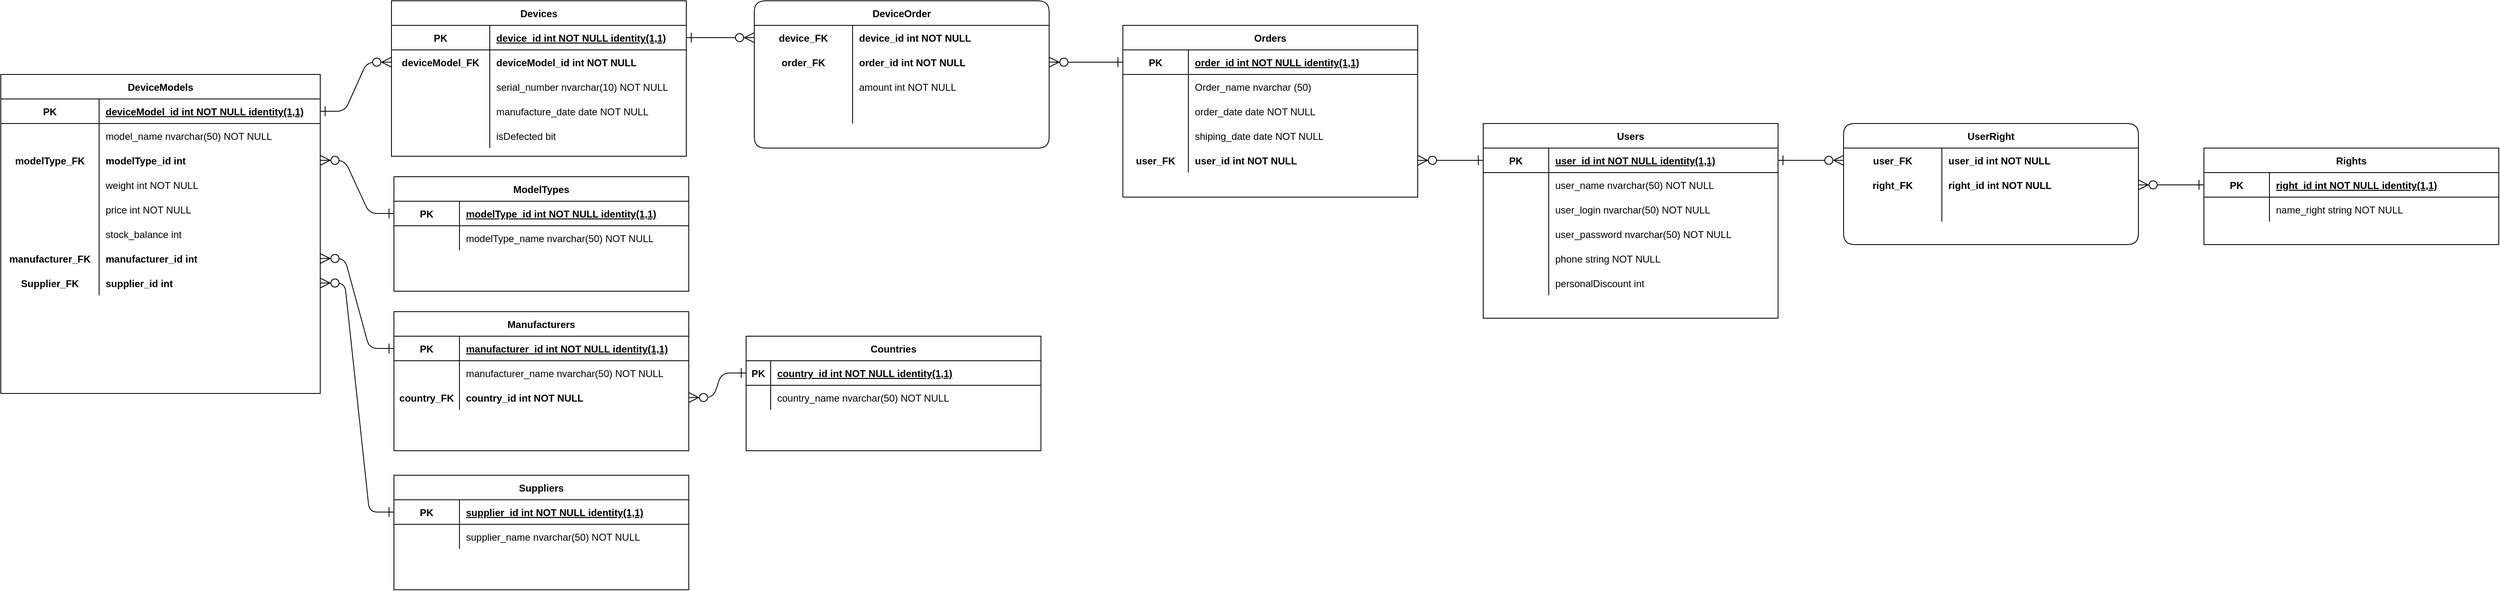 <mxfile version="20.8.16" type="device"><diagram id="R2lEEEUBdFMjLlhIrx00" name="Page-1"><mxGraphModel dx="2591" dy="967" grid="1" gridSize="10" guides="1" tooltips="1" connect="1" arrows="1" fold="1" page="1" pageScale="1" pageWidth="827" pageHeight="1169" math="0" shadow="0" extFonts="Permanent Marker^https://fonts.googleapis.com/css?family=Permanent+Marker"><root><mxCell id="0"/><mxCell id="1" parent="0"/><mxCell id="C-vyLk0tnHw3VtMMgP7b-2" value="Orders" style="shape=table;startSize=30;container=1;collapsible=1;childLayout=tableLayout;fixedRows=1;rowLines=0;fontStyle=1;align=center;resizeLast=1;" parent="1" vertex="1"><mxGeometry x="1360" y="190" width="360" height="210" as="geometry"/></mxCell><mxCell id="C-vyLk0tnHw3VtMMgP7b-3" value="" style="shape=partialRectangle;collapsible=0;dropTarget=0;pointerEvents=0;fillColor=none;points=[[0,0.5],[1,0.5]];portConstraint=eastwest;top=0;left=0;right=0;bottom=1;" parent="C-vyLk0tnHw3VtMMgP7b-2" vertex="1"><mxGeometry y="30" width="360" height="30" as="geometry"/></mxCell><mxCell id="C-vyLk0tnHw3VtMMgP7b-4" value="PK" style="shape=partialRectangle;overflow=hidden;connectable=0;fillColor=none;top=0;left=0;bottom=0;right=0;fontStyle=1;" parent="C-vyLk0tnHw3VtMMgP7b-3" vertex="1"><mxGeometry width="80" height="30" as="geometry"><mxRectangle width="80" height="30" as="alternateBounds"/></mxGeometry></mxCell><mxCell id="C-vyLk0tnHw3VtMMgP7b-5" value="order_id int NOT NULL identity(1,1)" style="shape=partialRectangle;overflow=hidden;connectable=0;fillColor=none;top=0;left=0;bottom=0;right=0;align=left;spacingLeft=6;fontStyle=5;" parent="C-vyLk0tnHw3VtMMgP7b-3" vertex="1"><mxGeometry x="80" width="280" height="30" as="geometry"><mxRectangle width="280" height="30" as="alternateBounds"/></mxGeometry></mxCell><mxCell id="1ESIDKaIxc49ynIN5ht6-1" style="shape=partialRectangle;collapsible=0;dropTarget=0;pointerEvents=0;fillColor=none;points=[[0,0.5],[1,0.5]];portConstraint=eastwest;top=0;left=0;right=0;bottom=0;" parent="C-vyLk0tnHw3VtMMgP7b-2" vertex="1"><mxGeometry y="60" width="360" height="30" as="geometry"/></mxCell><mxCell id="1ESIDKaIxc49ynIN5ht6-2" style="shape=partialRectangle;overflow=hidden;connectable=0;fillColor=none;top=0;left=0;bottom=0;right=0;" parent="1ESIDKaIxc49ynIN5ht6-1" vertex="1"><mxGeometry width="80" height="30" as="geometry"><mxRectangle width="80" height="30" as="alternateBounds"/></mxGeometry></mxCell><mxCell id="1ESIDKaIxc49ynIN5ht6-3" value="Order_name nvarchar (50)" style="shape=partialRectangle;overflow=hidden;connectable=0;fillColor=none;top=0;left=0;bottom=0;right=0;align=left;spacingLeft=6;" parent="1ESIDKaIxc49ynIN5ht6-1" vertex="1"><mxGeometry x="80" width="280" height="30" as="geometry"><mxRectangle width="280" height="30" as="alternateBounds"/></mxGeometry></mxCell><mxCell id="fLahX_y3qHgF4iDskPU8-27" style="shape=partialRectangle;collapsible=0;dropTarget=0;pointerEvents=0;fillColor=none;points=[[0,0.5],[1,0.5]];portConstraint=eastwest;top=0;left=0;right=0;bottom=0;" parent="C-vyLk0tnHw3VtMMgP7b-2" vertex="1"><mxGeometry y="90" width="360" height="30" as="geometry"/></mxCell><mxCell id="fLahX_y3qHgF4iDskPU8-28" style="shape=partialRectangle;overflow=hidden;connectable=0;fillColor=none;top=0;left=0;bottom=0;right=0;" parent="fLahX_y3qHgF4iDskPU8-27" vertex="1"><mxGeometry width="80" height="30" as="geometry"><mxRectangle width="80" height="30" as="alternateBounds"/></mxGeometry></mxCell><mxCell id="fLahX_y3qHgF4iDskPU8-29" value="order_date date NOT NULL" style="shape=partialRectangle;overflow=hidden;connectable=0;fillColor=none;top=0;left=0;bottom=0;right=0;align=left;spacingLeft=6;" parent="fLahX_y3qHgF4iDskPU8-27" vertex="1"><mxGeometry x="80" width="280" height="30" as="geometry"><mxRectangle width="280" height="30" as="alternateBounds"/></mxGeometry></mxCell><mxCell id="fLahX_y3qHgF4iDskPU8-30" style="shape=partialRectangle;collapsible=0;dropTarget=0;pointerEvents=0;fillColor=none;points=[[0,0.5],[1,0.5]];portConstraint=eastwest;top=0;left=0;right=0;bottom=0;" parent="C-vyLk0tnHw3VtMMgP7b-2" vertex="1"><mxGeometry y="120" width="360" height="30" as="geometry"/></mxCell><mxCell id="fLahX_y3qHgF4iDskPU8-31" style="shape=partialRectangle;overflow=hidden;connectable=0;fillColor=none;top=0;left=0;bottom=0;right=0;" parent="fLahX_y3qHgF4iDskPU8-30" vertex="1"><mxGeometry width="80" height="30" as="geometry"><mxRectangle width="80" height="30" as="alternateBounds"/></mxGeometry></mxCell><mxCell id="fLahX_y3qHgF4iDskPU8-32" value="shiping_date date NOT NULL" style="shape=partialRectangle;overflow=hidden;connectable=0;fillColor=none;top=0;left=0;bottom=0;right=0;align=left;spacingLeft=6;" parent="fLahX_y3qHgF4iDskPU8-30" vertex="1"><mxGeometry x="80" width="280" height="30" as="geometry"><mxRectangle width="280" height="30" as="alternateBounds"/></mxGeometry></mxCell><mxCell id="JIkzpdKNcEMpPUvtFkLv-1" style="shape=partialRectangle;collapsible=0;dropTarget=0;pointerEvents=0;fillColor=none;points=[[0,0.5],[1,0.5]];portConstraint=eastwest;top=0;left=0;right=0;bottom=0;" parent="C-vyLk0tnHw3VtMMgP7b-2" vertex="1"><mxGeometry y="150" width="360" height="30" as="geometry"/></mxCell><mxCell id="JIkzpdKNcEMpPUvtFkLv-2" value="user_FK" style="shape=partialRectangle;overflow=hidden;connectable=0;fillColor=none;top=0;left=0;bottom=0;right=0;fontStyle=1" parent="JIkzpdKNcEMpPUvtFkLv-1" vertex="1"><mxGeometry width="80" height="30" as="geometry"><mxRectangle width="80" height="30" as="alternateBounds"/></mxGeometry></mxCell><mxCell id="JIkzpdKNcEMpPUvtFkLv-3" value="user_id int NOT NULL" style="shape=partialRectangle;overflow=hidden;connectable=0;fillColor=none;top=0;left=0;bottom=0;right=0;align=left;spacingLeft=6;fontStyle=1" parent="JIkzpdKNcEMpPUvtFkLv-1" vertex="1"><mxGeometry x="80" width="280" height="30" as="geometry"><mxRectangle width="280" height="30" as="alternateBounds"/></mxGeometry></mxCell><mxCell id="C-vyLk0tnHw3VtMMgP7b-23" value="DeviceModels" style="shape=table;startSize=30;container=1;collapsible=1;childLayout=tableLayout;fixedRows=1;rowLines=0;fontStyle=1;align=center;resizeLast=1;" parent="1" vertex="1"><mxGeometry x="-10" y="250" width="390" height="390" as="geometry"/></mxCell><mxCell id="C-vyLk0tnHw3VtMMgP7b-24" value="" style="shape=partialRectangle;collapsible=0;dropTarget=0;pointerEvents=0;fillColor=none;points=[[0,0.5],[1,0.5]];portConstraint=eastwest;top=0;left=0;right=0;bottom=1;" parent="C-vyLk0tnHw3VtMMgP7b-23" vertex="1"><mxGeometry y="30" width="390" height="30" as="geometry"/></mxCell><mxCell id="C-vyLk0tnHw3VtMMgP7b-25" value="PK" style="shape=partialRectangle;overflow=hidden;connectable=0;fillColor=none;top=0;left=0;bottom=0;right=0;fontStyle=1;" parent="C-vyLk0tnHw3VtMMgP7b-24" vertex="1"><mxGeometry width="120" height="30" as="geometry"><mxRectangle width="120" height="30" as="alternateBounds"/></mxGeometry></mxCell><mxCell id="C-vyLk0tnHw3VtMMgP7b-26" value="deviceModel_id int NOT NULL identity(1,1)" style="shape=partialRectangle;overflow=hidden;connectable=0;fillColor=none;top=0;left=0;bottom=0;right=0;align=left;spacingLeft=6;fontStyle=5;" parent="C-vyLk0tnHw3VtMMgP7b-24" vertex="1"><mxGeometry x="120" width="270" height="30" as="geometry"><mxRectangle width="270" height="30" as="alternateBounds"/></mxGeometry></mxCell><mxCell id="C-vyLk0tnHw3VtMMgP7b-27" value="" style="shape=partialRectangle;collapsible=0;dropTarget=0;pointerEvents=0;fillColor=none;points=[[0,0.5],[1,0.5]];portConstraint=eastwest;top=0;left=0;right=0;bottom=0;" parent="C-vyLk0tnHw3VtMMgP7b-23" vertex="1"><mxGeometry y="60" width="390" height="30" as="geometry"/></mxCell><mxCell id="C-vyLk0tnHw3VtMMgP7b-28" value="" style="shape=partialRectangle;overflow=hidden;connectable=0;fillColor=none;top=0;left=0;bottom=0;right=0;" parent="C-vyLk0tnHw3VtMMgP7b-27" vertex="1"><mxGeometry width="120" height="30" as="geometry"><mxRectangle width="120" height="30" as="alternateBounds"/></mxGeometry></mxCell><mxCell id="C-vyLk0tnHw3VtMMgP7b-29" value="model_name nvarchar(50) NOT NULL" style="shape=partialRectangle;overflow=hidden;connectable=0;fillColor=none;top=0;left=0;bottom=0;right=0;align=left;spacingLeft=6;" parent="C-vyLk0tnHw3VtMMgP7b-27" vertex="1"><mxGeometry x="120" width="270" height="30" as="geometry"><mxRectangle width="270" height="30" as="alternateBounds"/></mxGeometry></mxCell><mxCell id="fLahX_y3qHgF4iDskPU8-1" style="shape=partialRectangle;collapsible=0;dropTarget=0;pointerEvents=0;fillColor=none;points=[[0,0.5],[1,0.5]];portConstraint=eastwest;top=0;left=0;right=0;bottom=0;" parent="C-vyLk0tnHw3VtMMgP7b-23" vertex="1"><mxGeometry y="90" width="390" height="30" as="geometry"/></mxCell><mxCell id="fLahX_y3qHgF4iDskPU8-2" value="modelType_FK" style="shape=partialRectangle;overflow=hidden;connectable=0;fillColor=none;top=0;left=0;bottom=0;right=0;fontStyle=1" parent="fLahX_y3qHgF4iDskPU8-1" vertex="1"><mxGeometry width="120" height="30" as="geometry"><mxRectangle width="120" height="30" as="alternateBounds"/></mxGeometry></mxCell><mxCell id="fLahX_y3qHgF4iDskPU8-3" value="modelType_id int" style="shape=partialRectangle;overflow=hidden;connectable=0;fillColor=none;top=0;left=0;bottom=0;right=0;align=left;spacingLeft=6;fontStyle=1" parent="fLahX_y3qHgF4iDskPU8-1" vertex="1"><mxGeometry x="120" width="270" height="30" as="geometry"><mxRectangle width="270" height="30" as="alternateBounds"/></mxGeometry></mxCell><mxCell id="V2YNdteuog-Ct8o2urWN-62" style="shape=partialRectangle;collapsible=0;dropTarget=0;pointerEvents=0;fillColor=none;points=[[0,0.5],[1,0.5]];portConstraint=eastwest;top=0;left=0;right=0;bottom=0;" parent="C-vyLk0tnHw3VtMMgP7b-23" vertex="1"><mxGeometry y="120" width="390" height="30" as="geometry"/></mxCell><mxCell id="V2YNdteuog-Ct8o2urWN-63" style="shape=partialRectangle;overflow=hidden;connectable=0;fillColor=none;top=0;left=0;bottom=0;right=0;" parent="V2YNdteuog-Ct8o2urWN-62" vertex="1"><mxGeometry width="120" height="30" as="geometry"><mxRectangle width="120" height="30" as="alternateBounds"/></mxGeometry></mxCell><mxCell id="V2YNdteuog-Ct8o2urWN-64" value="weight int NOT NULL" style="shape=partialRectangle;overflow=hidden;connectable=0;fillColor=none;top=0;left=0;bottom=0;right=0;align=left;spacingLeft=6;" parent="V2YNdteuog-Ct8o2urWN-62" vertex="1"><mxGeometry x="120" width="270" height="30" as="geometry"><mxRectangle width="270" height="30" as="alternateBounds"/></mxGeometry></mxCell><mxCell id="V2YNdteuog-Ct8o2urWN-65" style="shape=partialRectangle;collapsible=0;dropTarget=0;pointerEvents=0;fillColor=none;points=[[0,0.5],[1,0.5]];portConstraint=eastwest;top=0;left=0;right=0;bottom=0;" parent="C-vyLk0tnHw3VtMMgP7b-23" vertex="1"><mxGeometry y="150" width="390" height="30" as="geometry"/></mxCell><mxCell id="V2YNdteuog-Ct8o2urWN-66" style="shape=partialRectangle;overflow=hidden;connectable=0;fillColor=none;top=0;left=0;bottom=0;right=0;" parent="V2YNdteuog-Ct8o2urWN-65" vertex="1"><mxGeometry width="120" height="30" as="geometry"><mxRectangle width="120" height="30" as="alternateBounds"/></mxGeometry></mxCell><mxCell id="V2YNdteuog-Ct8o2urWN-67" value="price int NOT NULL" style="shape=partialRectangle;overflow=hidden;connectable=0;fillColor=none;top=0;left=0;bottom=0;right=0;align=left;spacingLeft=6;" parent="V2YNdteuog-Ct8o2urWN-65" vertex="1"><mxGeometry x="120" width="270" height="30" as="geometry"><mxRectangle width="270" height="30" as="alternateBounds"/></mxGeometry></mxCell><mxCell id="V2YNdteuog-Ct8o2urWN-73" style="shape=partialRectangle;collapsible=0;dropTarget=0;pointerEvents=0;fillColor=none;points=[[0,0.5],[1,0.5]];portConstraint=eastwest;top=0;left=0;right=0;bottom=0;" parent="C-vyLk0tnHw3VtMMgP7b-23" vertex="1"><mxGeometry y="180" width="390" height="30" as="geometry"/></mxCell><mxCell id="V2YNdteuog-Ct8o2urWN-74" style="shape=partialRectangle;overflow=hidden;connectable=0;fillColor=none;top=0;left=0;bottom=0;right=0;" parent="V2YNdteuog-Ct8o2urWN-73" vertex="1"><mxGeometry width="120" height="30" as="geometry"><mxRectangle width="120" height="30" as="alternateBounds"/></mxGeometry></mxCell><mxCell id="V2YNdteuog-Ct8o2urWN-75" value="stock_balance int" style="shape=partialRectangle;overflow=hidden;connectable=0;fillColor=none;top=0;left=0;bottom=0;right=0;align=left;spacingLeft=6;" parent="V2YNdteuog-Ct8o2urWN-73" vertex="1"><mxGeometry x="120" width="270" height="30" as="geometry"><mxRectangle width="270" height="30" as="alternateBounds"/></mxGeometry></mxCell><mxCell id="M5dqZY7JQ9nrXECcITLT-42" style="shape=partialRectangle;collapsible=0;dropTarget=0;pointerEvents=0;fillColor=none;points=[[0,0.5],[1,0.5]];portConstraint=eastwest;top=0;left=0;right=0;bottom=0;" parent="C-vyLk0tnHw3VtMMgP7b-23" vertex="1"><mxGeometry y="210" width="390" height="30" as="geometry"/></mxCell><mxCell id="M5dqZY7JQ9nrXECcITLT-43" value="manufacturer_FK" style="shape=partialRectangle;overflow=hidden;connectable=0;fillColor=none;top=0;left=0;bottom=0;right=0;fontStyle=1" parent="M5dqZY7JQ9nrXECcITLT-42" vertex="1"><mxGeometry width="120" height="30" as="geometry"><mxRectangle width="120" height="30" as="alternateBounds"/></mxGeometry></mxCell><mxCell id="M5dqZY7JQ9nrXECcITLT-44" value="manufacturer_id int" style="shape=partialRectangle;overflow=hidden;connectable=0;fillColor=none;top=0;left=0;bottom=0;right=0;align=left;spacingLeft=6;fontStyle=1" parent="M5dqZY7JQ9nrXECcITLT-42" vertex="1"><mxGeometry x="120" width="270" height="30" as="geometry"><mxRectangle width="270" height="30" as="alternateBounds"/></mxGeometry></mxCell><mxCell id="M5dqZY7JQ9nrXECcITLT-27" style="shape=partialRectangle;collapsible=0;dropTarget=0;pointerEvents=0;fillColor=none;points=[[0,0.5],[1,0.5]];portConstraint=eastwest;top=0;left=0;right=0;bottom=0;" parent="C-vyLk0tnHw3VtMMgP7b-23" vertex="1"><mxGeometry y="240" width="390" height="30" as="geometry"/></mxCell><mxCell id="M5dqZY7JQ9nrXECcITLT-28" value="Supplier_FK" style="shape=partialRectangle;overflow=hidden;connectable=0;fillColor=none;top=0;left=0;bottom=0;right=0;fontStyle=1" parent="M5dqZY7JQ9nrXECcITLT-27" vertex="1"><mxGeometry width="120" height="30" as="geometry"><mxRectangle width="120" height="30" as="alternateBounds"/></mxGeometry></mxCell><mxCell id="M5dqZY7JQ9nrXECcITLT-29" value="supplier_id int" style="shape=partialRectangle;overflow=hidden;connectable=0;fillColor=none;top=0;left=0;bottom=0;right=0;align=left;spacingLeft=6;fontStyle=1" parent="M5dqZY7JQ9nrXECcITLT-27" vertex="1"><mxGeometry x="120" width="270" height="30" as="geometry"><mxRectangle width="270" height="30" as="alternateBounds"/></mxGeometry></mxCell><mxCell id="V2YNdteuog-Ct8o2urWN-15" value="Manufacturers" style="shape=table;startSize=30;container=1;collapsible=1;childLayout=tableLayout;fixedRows=1;rowLines=0;fontStyle=1;align=center;resizeLast=1;" parent="1" vertex="1"><mxGeometry x="470" y="540" width="360" height="170" as="geometry"/></mxCell><mxCell id="V2YNdteuog-Ct8o2urWN-16" value="" style="shape=partialRectangle;collapsible=0;dropTarget=0;pointerEvents=0;fillColor=none;points=[[0,0.5],[1,0.5]];portConstraint=eastwest;top=0;left=0;right=0;bottom=1;" parent="V2YNdteuog-Ct8o2urWN-15" vertex="1"><mxGeometry y="30" width="360" height="30" as="geometry"/></mxCell><mxCell id="V2YNdteuog-Ct8o2urWN-17" value="PK" style="shape=partialRectangle;overflow=hidden;connectable=0;fillColor=none;top=0;left=0;bottom=0;right=0;fontStyle=1;" parent="V2YNdteuog-Ct8o2urWN-16" vertex="1"><mxGeometry width="80" height="30" as="geometry"><mxRectangle width="80" height="30" as="alternateBounds"/></mxGeometry></mxCell><mxCell id="V2YNdteuog-Ct8o2urWN-18" value="manufacturer_id int NOT NULL identity(1,1)" style="shape=partialRectangle;overflow=hidden;connectable=0;fillColor=none;top=0;left=0;bottom=0;right=0;align=left;spacingLeft=6;fontStyle=5;" parent="V2YNdteuog-Ct8o2urWN-16" vertex="1"><mxGeometry x="80" width="280" height="30" as="geometry"><mxRectangle width="280" height="30" as="alternateBounds"/></mxGeometry></mxCell><mxCell id="V2YNdteuog-Ct8o2urWN-19" value="" style="shape=partialRectangle;collapsible=0;dropTarget=0;pointerEvents=0;fillColor=none;points=[[0,0.5],[1,0.5]];portConstraint=eastwest;top=0;left=0;right=0;bottom=0;" parent="V2YNdteuog-Ct8o2urWN-15" vertex="1"><mxGeometry y="60" width="360" height="30" as="geometry"/></mxCell><mxCell id="V2YNdteuog-Ct8o2urWN-20" value="" style="shape=partialRectangle;overflow=hidden;connectable=0;fillColor=none;top=0;left=0;bottom=0;right=0;" parent="V2YNdteuog-Ct8o2urWN-19" vertex="1"><mxGeometry width="80" height="30" as="geometry"><mxRectangle width="80" height="30" as="alternateBounds"/></mxGeometry></mxCell><mxCell id="V2YNdteuog-Ct8o2urWN-21" value="manufacturer_name nvarchar(50) NOT NULL" style="shape=partialRectangle;overflow=hidden;connectable=0;fillColor=none;top=0;left=0;bottom=0;right=0;align=left;spacingLeft=6;" parent="V2YNdteuog-Ct8o2urWN-19" vertex="1"><mxGeometry x="80" width="280" height="30" as="geometry"><mxRectangle width="280" height="30" as="alternateBounds"/></mxGeometry></mxCell><mxCell id="V2YNdteuog-Ct8o2urWN-40" style="shape=partialRectangle;collapsible=0;dropTarget=0;pointerEvents=0;fillColor=none;points=[[0,0.5],[1,0.5]];portConstraint=eastwest;top=0;left=0;right=0;bottom=0;" parent="V2YNdteuog-Ct8o2urWN-15" vertex="1"><mxGeometry y="90" width="360" height="30" as="geometry"/></mxCell><mxCell id="V2YNdteuog-Ct8o2urWN-41" value="country_FK" style="shape=partialRectangle;overflow=hidden;connectable=0;fillColor=none;top=0;left=0;bottom=0;right=0;fontStyle=1" parent="V2YNdteuog-Ct8o2urWN-40" vertex="1"><mxGeometry width="80" height="30" as="geometry"><mxRectangle width="80" height="30" as="alternateBounds"/></mxGeometry></mxCell><mxCell id="V2YNdteuog-Ct8o2urWN-42" value="country_id int NOT NULL" style="shape=partialRectangle;overflow=hidden;connectable=0;fillColor=none;top=0;left=0;bottom=0;right=0;align=left;spacingLeft=6;fontStyle=1" parent="V2YNdteuog-Ct8o2urWN-40" vertex="1"><mxGeometry x="80" width="280" height="30" as="geometry"><mxRectangle width="280" height="30" as="alternateBounds"/></mxGeometry></mxCell><mxCell id="V2YNdteuog-Ct8o2urWN-43" value="Countries" style="shape=table;startSize=30;container=1;collapsible=1;childLayout=tableLayout;fixedRows=1;rowLines=0;fontStyle=1;align=center;resizeLast=1;" parent="1" vertex="1"><mxGeometry x="900" y="570" width="360" height="140" as="geometry"/></mxCell><mxCell id="V2YNdteuog-Ct8o2urWN-44" value="" style="shape=partialRectangle;collapsible=0;dropTarget=0;pointerEvents=0;fillColor=none;points=[[0,0.5],[1,0.5]];portConstraint=eastwest;top=0;left=0;right=0;bottom=1;" parent="V2YNdteuog-Ct8o2urWN-43" vertex="1"><mxGeometry y="30" width="360" height="30" as="geometry"/></mxCell><mxCell id="V2YNdteuog-Ct8o2urWN-45" value="PK" style="shape=partialRectangle;overflow=hidden;connectable=0;fillColor=none;top=0;left=0;bottom=0;right=0;fontStyle=1;" parent="V2YNdteuog-Ct8o2urWN-44" vertex="1"><mxGeometry width="30" height="30" as="geometry"><mxRectangle width="30" height="30" as="alternateBounds"/></mxGeometry></mxCell><mxCell id="V2YNdteuog-Ct8o2urWN-46" value="country_id int NOT NULL identity(1,1)" style="shape=partialRectangle;overflow=hidden;connectable=0;fillColor=none;top=0;left=0;bottom=0;right=0;align=left;spacingLeft=6;fontStyle=5;" parent="V2YNdteuog-Ct8o2urWN-44" vertex="1"><mxGeometry x="30" width="330" height="30" as="geometry"><mxRectangle width="330" height="30" as="alternateBounds"/></mxGeometry></mxCell><mxCell id="V2YNdteuog-Ct8o2urWN-47" value="" style="shape=partialRectangle;collapsible=0;dropTarget=0;pointerEvents=0;fillColor=none;points=[[0,0.5],[1,0.5]];portConstraint=eastwest;top=0;left=0;right=0;bottom=0;" parent="V2YNdteuog-Ct8o2urWN-43" vertex="1"><mxGeometry y="60" width="360" height="30" as="geometry"/></mxCell><mxCell id="V2YNdteuog-Ct8o2urWN-48" value="" style="shape=partialRectangle;overflow=hidden;connectable=0;fillColor=none;top=0;left=0;bottom=0;right=0;" parent="V2YNdteuog-Ct8o2urWN-47" vertex="1"><mxGeometry width="30" height="30" as="geometry"><mxRectangle width="30" height="30" as="alternateBounds"/></mxGeometry></mxCell><mxCell id="V2YNdteuog-Ct8o2urWN-49" value="country_name nvarchar(50) NOT NULL" style="shape=partialRectangle;overflow=hidden;connectable=0;fillColor=none;top=0;left=0;bottom=0;right=0;align=left;spacingLeft=6;" parent="V2YNdteuog-Ct8o2urWN-47" vertex="1"><mxGeometry x="30" width="330" height="30" as="geometry"><mxRectangle width="330" height="30" as="alternateBounds"/></mxGeometry></mxCell><mxCell id="V2YNdteuog-Ct8o2urWN-58" value="" style="edgeStyle=entityRelationEdgeStyle;endArrow=ERzeroToMany;startArrow=ERone;endFill=1;startFill=0;entryX=1;entryY=0.5;entryDx=0;entryDy=0;exitX=0;exitY=0.5;exitDx=0;exitDy=0;endSize=10;startSize=10;" parent="1" source="V2YNdteuog-Ct8o2urWN-44" target="V2YNdteuog-Ct8o2urWN-40" edge="1"><mxGeometry width="100" height="100" relative="1" as="geometry"><mxPoint x="920" y="720" as="sourcePoint"/><mxPoint x="860" y="460" as="targetPoint"/></mxGeometry></mxCell><mxCell id="fLahX_y3qHgF4iDskPU8-12" value="DeviceOrder" style="shape=table;startSize=30;container=1;collapsible=1;childLayout=tableLayout;fixedRows=1;rowLines=0;fontStyle=1;align=center;resizeLast=1;rounded=1;" parent="1" vertex="1"><mxGeometry x="910" y="160" width="360" height="180" as="geometry"/></mxCell><mxCell id="fLahX_y3qHgF4iDskPU8-16" value="" style="shape=partialRectangle;collapsible=0;dropTarget=0;pointerEvents=0;fillColor=none;points=[[0,0.5],[1,0.5]];portConstraint=eastwest;top=0;left=0;right=0;bottom=0;" parent="fLahX_y3qHgF4iDskPU8-12" vertex="1"><mxGeometry y="30" width="360" height="30" as="geometry"/></mxCell><mxCell id="fLahX_y3qHgF4iDskPU8-17" value="device_FK" style="shape=partialRectangle;overflow=hidden;connectable=0;fillColor=none;top=0;left=0;bottom=0;right=0;fontStyle=1" parent="fLahX_y3qHgF4iDskPU8-16" vertex="1"><mxGeometry width="120" height="30" as="geometry"><mxRectangle width="120" height="30" as="alternateBounds"/></mxGeometry></mxCell><mxCell id="fLahX_y3qHgF4iDskPU8-18" value="device_id int NOT NULL" style="shape=partialRectangle;overflow=hidden;connectable=0;fillColor=none;top=0;left=0;bottom=0;right=0;align=left;spacingLeft=6;fontStyle=1" parent="fLahX_y3qHgF4iDskPU8-16" vertex="1"><mxGeometry x="120" width="240" height="30" as="geometry"><mxRectangle width="240" height="30" as="alternateBounds"/></mxGeometry></mxCell><mxCell id="fLahX_y3qHgF4iDskPU8-19" style="shape=partialRectangle;collapsible=0;dropTarget=0;pointerEvents=0;fillColor=none;points=[[0,0.5],[1,0.5]];portConstraint=eastwest;top=0;left=0;right=0;bottom=0;" parent="fLahX_y3qHgF4iDskPU8-12" vertex="1"><mxGeometry y="60" width="360" height="30" as="geometry"/></mxCell><mxCell id="fLahX_y3qHgF4iDskPU8-20" value="order_FK" style="shape=partialRectangle;overflow=hidden;connectable=0;fillColor=none;top=0;left=0;bottom=0;right=0;fontStyle=1" parent="fLahX_y3qHgF4iDskPU8-19" vertex="1"><mxGeometry width="120" height="30" as="geometry"><mxRectangle width="120" height="30" as="alternateBounds"/></mxGeometry></mxCell><mxCell id="fLahX_y3qHgF4iDskPU8-21" value="order_id int NOT NULL" style="shape=partialRectangle;overflow=hidden;connectable=0;fillColor=none;top=0;left=0;bottom=0;right=0;align=left;spacingLeft=6;fontStyle=1" parent="fLahX_y3qHgF4iDskPU8-19" vertex="1"><mxGeometry x="120" width="240" height="30" as="geometry"><mxRectangle width="240" height="30" as="alternateBounds"/></mxGeometry></mxCell><mxCell id="M5dqZY7JQ9nrXECcITLT-49" style="shape=partialRectangle;collapsible=0;dropTarget=0;pointerEvents=0;fillColor=none;points=[[0,0.5],[1,0.5]];portConstraint=eastwest;top=0;left=0;right=0;bottom=0;" parent="fLahX_y3qHgF4iDskPU8-12" vertex="1"><mxGeometry y="90" width="360" height="30" as="geometry"/></mxCell><mxCell id="M5dqZY7JQ9nrXECcITLT-50" style="shape=partialRectangle;overflow=hidden;connectable=0;fillColor=none;top=0;left=0;bottom=0;right=0;fontStyle=1" parent="M5dqZY7JQ9nrXECcITLT-49" vertex="1"><mxGeometry width="120" height="30" as="geometry"><mxRectangle width="120" height="30" as="alternateBounds"/></mxGeometry></mxCell><mxCell id="M5dqZY7JQ9nrXECcITLT-51" value="amount int NOT NULL" style="shape=partialRectangle;overflow=hidden;connectable=0;fillColor=none;top=0;left=0;bottom=0;right=0;align=left;spacingLeft=6;fontStyle=0" parent="M5dqZY7JQ9nrXECcITLT-49" vertex="1"><mxGeometry x="120" width="240" height="30" as="geometry"><mxRectangle width="240" height="30" as="alternateBounds"/></mxGeometry></mxCell><mxCell id="fLahX_y3qHgF4iDskPU8-24" style="shape=partialRectangle;collapsible=0;dropTarget=0;pointerEvents=0;fillColor=none;points=[[0,0.5],[1,0.5]];portConstraint=eastwest;top=0;left=0;right=0;bottom=0;" parent="fLahX_y3qHgF4iDskPU8-12" vertex="1"><mxGeometry y="120" width="360" height="30" as="geometry"/></mxCell><mxCell id="fLahX_y3qHgF4iDskPU8-25" style="shape=partialRectangle;overflow=hidden;connectable=0;fillColor=none;top=0;left=0;bottom=0;right=0;" parent="fLahX_y3qHgF4iDskPU8-24" vertex="1"><mxGeometry width="120" height="30" as="geometry"><mxRectangle width="120" height="30" as="alternateBounds"/></mxGeometry></mxCell><mxCell id="fLahX_y3qHgF4iDskPU8-26" value="" style="shape=partialRectangle;overflow=hidden;connectable=0;fillColor=none;top=0;left=0;bottom=0;right=0;align=left;spacingLeft=6;" parent="fLahX_y3qHgF4iDskPU8-24" vertex="1"><mxGeometry x="120" width="240" height="30" as="geometry"><mxRectangle width="240" height="30" as="alternateBounds"/></mxGeometry></mxCell><mxCell id="M5dqZY7JQ9nrXECcITLT-24" value="" style="edgeStyle=entityRelationEdgeStyle;endArrow=ERzeroToMany;startArrow=ERone;endFill=1;startFill=0;entryX=1;entryY=0.5;entryDx=0;entryDy=0;endSize=10;startSize=10;exitX=0;exitY=0.5;exitDx=0;exitDy=0;" parent="1" source="V2YNdteuog-Ct8o2urWN-16" target="M5dqZY7JQ9nrXECcITLT-42" edge="1"><mxGeometry width="100" height="100" relative="1" as="geometry"><mxPoint x="420" y="250" as="sourcePoint"/><mxPoint x="460" y="345" as="targetPoint"/></mxGeometry></mxCell><mxCell id="M5dqZY7JQ9nrXECcITLT-26" value="" style="edgeStyle=entityRelationEdgeStyle;endArrow=ERzeroToMany;startArrow=ERone;endFill=1;startFill=0;exitX=0;exitY=0.5;exitDx=0;exitDy=0;endSize=10;startSize=10;entryX=1;entryY=0.5;entryDx=0;entryDy=0;" parent="1" source="C-vyLk0tnHw3VtMMgP7b-3" target="fLahX_y3qHgF4iDskPU8-19" edge="1"><mxGeometry width="100" height="100" relative="1" as="geometry"><mxPoint x="1370" y="635" as="sourcePoint"/><mxPoint x="1350" y="450" as="targetPoint"/></mxGeometry></mxCell><mxCell id="M5dqZY7JQ9nrXECcITLT-30" value="Suppliers" style="shape=table;startSize=30;container=1;collapsible=1;childLayout=tableLayout;fixedRows=1;rowLines=0;fontStyle=1;align=center;resizeLast=1;" parent="1" vertex="1"><mxGeometry x="470" y="740" width="360" height="140" as="geometry"/></mxCell><mxCell id="M5dqZY7JQ9nrXECcITLT-31" value="" style="shape=partialRectangle;collapsible=0;dropTarget=0;pointerEvents=0;fillColor=none;points=[[0,0.5],[1,0.5]];portConstraint=eastwest;top=0;left=0;right=0;bottom=1;" parent="M5dqZY7JQ9nrXECcITLT-30" vertex="1"><mxGeometry y="30" width="360" height="30" as="geometry"/></mxCell><mxCell id="M5dqZY7JQ9nrXECcITLT-32" value="PK" style="shape=partialRectangle;overflow=hidden;connectable=0;fillColor=none;top=0;left=0;bottom=0;right=0;fontStyle=1;" parent="M5dqZY7JQ9nrXECcITLT-31" vertex="1"><mxGeometry width="80" height="30" as="geometry"><mxRectangle width="80" height="30" as="alternateBounds"/></mxGeometry></mxCell><mxCell id="M5dqZY7JQ9nrXECcITLT-33" value="supplier_id int NOT NULL identity(1,1)" style="shape=partialRectangle;overflow=hidden;connectable=0;fillColor=none;top=0;left=0;bottom=0;right=0;align=left;spacingLeft=6;fontStyle=5;" parent="M5dqZY7JQ9nrXECcITLT-31" vertex="1"><mxGeometry x="80" width="280" height="30" as="geometry"><mxRectangle width="280" height="30" as="alternateBounds"/></mxGeometry></mxCell><mxCell id="M5dqZY7JQ9nrXECcITLT-34" value="" style="shape=partialRectangle;collapsible=0;dropTarget=0;pointerEvents=0;fillColor=none;points=[[0,0.5],[1,0.5]];portConstraint=eastwest;top=0;left=0;right=0;bottom=0;" parent="M5dqZY7JQ9nrXECcITLT-30" vertex="1"><mxGeometry y="60" width="360" height="30" as="geometry"/></mxCell><mxCell id="M5dqZY7JQ9nrXECcITLT-35" value="" style="shape=partialRectangle;overflow=hidden;connectable=0;fillColor=none;top=0;left=0;bottom=0;right=0;" parent="M5dqZY7JQ9nrXECcITLT-34" vertex="1"><mxGeometry width="80" height="30" as="geometry"><mxRectangle width="80" height="30" as="alternateBounds"/></mxGeometry></mxCell><mxCell id="M5dqZY7JQ9nrXECcITLT-36" value="supplier_name nvarchar(50) NOT NULL" style="shape=partialRectangle;overflow=hidden;connectable=0;fillColor=none;top=0;left=0;bottom=0;right=0;align=left;spacingLeft=6;" parent="M5dqZY7JQ9nrXECcITLT-34" vertex="1"><mxGeometry x="80" width="280" height="30" as="geometry"><mxRectangle width="280" height="30" as="alternateBounds"/></mxGeometry></mxCell><mxCell id="M5dqZY7JQ9nrXECcITLT-40" value="" style="edgeStyle=entityRelationEdgeStyle;endArrow=ERzeroToMany;startArrow=ERone;endFill=1;startFill=0;entryX=1;entryY=0.5;entryDx=0;entryDy=0;endSize=10;startSize=10;exitX=0;exitY=0.5;exitDx=0;exitDy=0;" parent="1" source="M5dqZY7JQ9nrXECcITLT-31" target="M5dqZY7JQ9nrXECcITLT-27" edge="1"><mxGeometry width="100" height="100" relative="1" as="geometry"><mxPoint x="360" y="700" as="sourcePoint"/><mxPoint x="460" y="620" as="targetPoint"/></mxGeometry></mxCell><mxCell id="M5dqZY7JQ9nrXECcITLT-52" value="Devices" style="shape=table;startSize=30;container=1;collapsible=1;childLayout=tableLayout;fixedRows=1;rowLines=0;fontStyle=1;align=center;resizeLast=1;" parent="1" vertex="1"><mxGeometry x="467" y="160" width="360" height="190" as="geometry"/></mxCell><mxCell id="M5dqZY7JQ9nrXECcITLT-53" value="" style="shape=partialRectangle;collapsible=0;dropTarget=0;pointerEvents=0;fillColor=none;points=[[0,0.5],[1,0.5]];portConstraint=eastwest;top=0;left=0;right=0;bottom=1;" parent="M5dqZY7JQ9nrXECcITLT-52" vertex="1"><mxGeometry y="30" width="360" height="30" as="geometry"/></mxCell><mxCell id="M5dqZY7JQ9nrXECcITLT-54" value="PK" style="shape=partialRectangle;overflow=hidden;connectable=0;fillColor=none;top=0;left=0;bottom=0;right=0;fontStyle=1;" parent="M5dqZY7JQ9nrXECcITLT-53" vertex="1"><mxGeometry width="120" height="30" as="geometry"><mxRectangle width="120" height="30" as="alternateBounds"/></mxGeometry></mxCell><mxCell id="M5dqZY7JQ9nrXECcITLT-55" value="device_id int NOT NULL identity(1,1)" style="shape=partialRectangle;overflow=hidden;connectable=0;fillColor=none;top=0;left=0;bottom=0;right=0;align=left;spacingLeft=6;fontStyle=5;" parent="M5dqZY7JQ9nrXECcITLT-53" vertex="1"><mxGeometry x="120" width="240" height="30" as="geometry"><mxRectangle width="240" height="30" as="alternateBounds"/></mxGeometry></mxCell><mxCell id="M5dqZY7JQ9nrXECcITLT-94" style="shape=partialRectangle;collapsible=0;dropTarget=0;pointerEvents=0;fillColor=none;points=[[0,0.5],[1,0.5]];portConstraint=eastwest;top=0;left=0;right=0;bottom=0;" parent="M5dqZY7JQ9nrXECcITLT-52" vertex="1"><mxGeometry y="60" width="360" height="30" as="geometry"/></mxCell><mxCell id="M5dqZY7JQ9nrXECcITLT-95" value="deviceModel_FK" style="shape=partialRectangle;overflow=hidden;connectable=0;fillColor=none;top=0;left=0;bottom=0;right=0;fontStyle=1" parent="M5dqZY7JQ9nrXECcITLT-94" vertex="1"><mxGeometry width="120" height="30" as="geometry"><mxRectangle width="120" height="30" as="alternateBounds"/></mxGeometry></mxCell><mxCell id="M5dqZY7JQ9nrXECcITLT-96" value="deviceModel_id int NOT NULL" style="shape=partialRectangle;overflow=hidden;connectable=0;fillColor=none;top=0;left=0;bottom=0;right=0;align=left;spacingLeft=6;fontStyle=1" parent="M5dqZY7JQ9nrXECcITLT-94" vertex="1"><mxGeometry x="120" width="240" height="30" as="geometry"><mxRectangle width="240" height="30" as="alternateBounds"/></mxGeometry></mxCell><mxCell id="M5dqZY7JQ9nrXECcITLT-62" style="shape=partialRectangle;collapsible=0;dropTarget=0;pointerEvents=0;fillColor=none;points=[[0,0.5],[1,0.5]];portConstraint=eastwest;top=0;left=0;right=0;bottom=0;" parent="M5dqZY7JQ9nrXECcITLT-52" vertex="1"><mxGeometry y="90" width="360" height="30" as="geometry"/></mxCell><mxCell id="M5dqZY7JQ9nrXECcITLT-63" style="shape=partialRectangle;overflow=hidden;connectable=0;fillColor=none;top=0;left=0;bottom=0;right=0;" parent="M5dqZY7JQ9nrXECcITLT-62" vertex="1"><mxGeometry width="120" height="30" as="geometry"><mxRectangle width="120" height="30" as="alternateBounds"/></mxGeometry></mxCell><mxCell id="M5dqZY7JQ9nrXECcITLT-64" value="serial_number nvarchar(10) NOT NULL" style="shape=partialRectangle;overflow=hidden;connectable=0;fillColor=none;top=0;left=0;bottom=0;right=0;align=left;spacingLeft=6;" parent="M5dqZY7JQ9nrXECcITLT-62" vertex="1"><mxGeometry x="120" width="240" height="30" as="geometry"><mxRectangle width="240" height="30" as="alternateBounds"/></mxGeometry></mxCell><mxCell id="M5dqZY7JQ9nrXECcITLT-80" style="shape=partialRectangle;collapsible=0;dropTarget=0;pointerEvents=0;fillColor=none;points=[[0,0.5],[1,0.5]];portConstraint=eastwest;top=0;left=0;right=0;bottom=0;" parent="M5dqZY7JQ9nrXECcITLT-52" vertex="1"><mxGeometry y="120" width="360" height="30" as="geometry"/></mxCell><mxCell id="M5dqZY7JQ9nrXECcITLT-81" style="shape=partialRectangle;overflow=hidden;connectable=0;fillColor=none;top=0;left=0;bottom=0;right=0;" parent="M5dqZY7JQ9nrXECcITLT-80" vertex="1"><mxGeometry width="120" height="30" as="geometry"><mxRectangle width="120" height="30" as="alternateBounds"/></mxGeometry></mxCell><mxCell id="M5dqZY7JQ9nrXECcITLT-82" value="manufacture_date date NOT NULL" style="shape=partialRectangle;overflow=hidden;connectable=0;fillColor=none;top=0;left=0;bottom=0;right=0;align=left;spacingLeft=6;" parent="M5dqZY7JQ9nrXECcITLT-80" vertex="1"><mxGeometry x="120" width="240" height="30" as="geometry"><mxRectangle width="240" height="30" as="alternateBounds"/></mxGeometry></mxCell><mxCell id="M5dqZY7JQ9nrXECcITLT-90" style="shape=partialRectangle;collapsible=0;dropTarget=0;pointerEvents=0;fillColor=none;points=[[0,0.5],[1,0.5]];portConstraint=eastwest;top=0;left=0;right=0;bottom=0;" parent="M5dqZY7JQ9nrXECcITLT-52" vertex="1"><mxGeometry y="150" width="360" height="30" as="geometry"/></mxCell><mxCell id="M5dqZY7JQ9nrXECcITLT-91" style="shape=partialRectangle;overflow=hidden;connectable=0;fillColor=none;top=0;left=0;bottom=0;right=0;" parent="M5dqZY7JQ9nrXECcITLT-90" vertex="1"><mxGeometry width="120" height="30" as="geometry"><mxRectangle width="120" height="30" as="alternateBounds"/></mxGeometry></mxCell><mxCell id="M5dqZY7JQ9nrXECcITLT-92" value="isDefected bit" style="shape=partialRectangle;overflow=hidden;connectable=0;fillColor=none;top=0;left=0;bottom=0;right=0;align=left;spacingLeft=6;" parent="M5dqZY7JQ9nrXECcITLT-90" vertex="1"><mxGeometry x="120" width="240" height="30" as="geometry"><mxRectangle width="240" height="30" as="alternateBounds"/></mxGeometry></mxCell><mxCell id="M5dqZY7JQ9nrXECcITLT-97" value="" style="edgeStyle=entityRelationEdgeStyle;endArrow=ERzeroToMany;startArrow=ERone;endFill=1;startFill=0;entryX=0;entryY=0.5;entryDx=0;entryDy=0;endSize=10;startSize=10;exitX=1;exitY=0.5;exitDx=0;exitDy=0;" parent="1" source="C-vyLk0tnHw3VtMMgP7b-24" target="M5dqZY7JQ9nrXECcITLT-94" edge="1"><mxGeometry width="100" height="100" relative="1" as="geometry"><mxPoint x="400" y="215" as="sourcePoint"/><mxPoint x="480" y="5" as="targetPoint"/></mxGeometry></mxCell><mxCell id="JIkzpdKNcEMpPUvtFkLv-4" value="Users" style="shape=table;startSize=30;container=1;collapsible=1;childLayout=tableLayout;fixedRows=1;rowLines=0;fontStyle=1;align=center;resizeLast=1;" parent="1" vertex="1"><mxGeometry x="1800" y="310" width="360" height="238" as="geometry"/></mxCell><mxCell id="JIkzpdKNcEMpPUvtFkLv-5" value="" style="shape=partialRectangle;collapsible=0;dropTarget=0;pointerEvents=0;fillColor=none;points=[[0,0.5],[1,0.5]];portConstraint=eastwest;top=0;left=0;right=0;bottom=1;" parent="JIkzpdKNcEMpPUvtFkLv-4" vertex="1"><mxGeometry y="30" width="360" height="30" as="geometry"/></mxCell><mxCell id="JIkzpdKNcEMpPUvtFkLv-6" value="PK" style="shape=partialRectangle;overflow=hidden;connectable=0;fillColor=none;top=0;left=0;bottom=0;right=0;fontStyle=1;" parent="JIkzpdKNcEMpPUvtFkLv-5" vertex="1"><mxGeometry width="80" height="30" as="geometry"><mxRectangle width="80" height="30" as="alternateBounds"/></mxGeometry></mxCell><mxCell id="JIkzpdKNcEMpPUvtFkLv-7" value="user_id int NOT NULL identity(1,1)" style="shape=partialRectangle;overflow=hidden;connectable=0;fillColor=none;top=0;left=0;bottom=0;right=0;align=left;spacingLeft=6;fontStyle=5;" parent="JIkzpdKNcEMpPUvtFkLv-5" vertex="1"><mxGeometry x="80" width="280" height="30" as="geometry"><mxRectangle width="280" height="30" as="alternateBounds"/></mxGeometry></mxCell><mxCell id="JIkzpdKNcEMpPUvtFkLv-56" style="shape=partialRectangle;collapsible=0;dropTarget=0;pointerEvents=0;fillColor=none;points=[[0,0.5],[1,0.5]];portConstraint=eastwest;top=0;left=0;right=0;bottom=0;" parent="JIkzpdKNcEMpPUvtFkLv-4" vertex="1"><mxGeometry y="60" width="360" height="30" as="geometry"/></mxCell><mxCell id="JIkzpdKNcEMpPUvtFkLv-57" style="shape=partialRectangle;overflow=hidden;connectable=0;fillColor=none;top=0;left=0;bottom=0;right=0;" parent="JIkzpdKNcEMpPUvtFkLv-56" vertex="1"><mxGeometry width="80" height="30" as="geometry"><mxRectangle width="80" height="30" as="alternateBounds"/></mxGeometry></mxCell><mxCell id="JIkzpdKNcEMpPUvtFkLv-58" value="user_name nvarchar(50) NOT NULL" style="shape=partialRectangle;overflow=hidden;connectable=0;fillColor=none;top=0;left=0;bottom=0;right=0;align=left;spacingLeft=6;" parent="JIkzpdKNcEMpPUvtFkLv-56" vertex="1"><mxGeometry x="80" width="280" height="30" as="geometry"><mxRectangle width="280" height="30" as="alternateBounds"/></mxGeometry></mxCell><mxCell id="JIkzpdKNcEMpPUvtFkLv-8" style="shape=partialRectangle;collapsible=0;dropTarget=0;pointerEvents=0;fillColor=none;points=[[0,0.5],[1,0.5]];portConstraint=eastwest;top=0;left=0;right=0;bottom=0;" parent="JIkzpdKNcEMpPUvtFkLv-4" vertex="1"><mxGeometry y="90" width="360" height="30" as="geometry"/></mxCell><mxCell id="JIkzpdKNcEMpPUvtFkLv-9" style="shape=partialRectangle;overflow=hidden;connectable=0;fillColor=none;top=0;left=0;bottom=0;right=0;" parent="JIkzpdKNcEMpPUvtFkLv-8" vertex="1"><mxGeometry width="80" height="30" as="geometry"><mxRectangle width="80" height="30" as="alternateBounds"/></mxGeometry></mxCell><mxCell id="JIkzpdKNcEMpPUvtFkLv-10" value="user_login nvarchar(50) NOT NULL" style="shape=partialRectangle;overflow=hidden;connectable=0;fillColor=none;top=0;left=0;bottom=0;right=0;align=left;spacingLeft=6;" parent="JIkzpdKNcEMpPUvtFkLv-8" vertex="1"><mxGeometry x="80" width="280" height="30" as="geometry"><mxRectangle width="280" height="30" as="alternateBounds"/></mxGeometry></mxCell><mxCell id="JIkzpdKNcEMpPUvtFkLv-11" style="shape=partialRectangle;collapsible=0;dropTarget=0;pointerEvents=0;fillColor=none;points=[[0,0.5],[1,0.5]];portConstraint=eastwest;top=0;left=0;right=0;bottom=0;" parent="JIkzpdKNcEMpPUvtFkLv-4" vertex="1"><mxGeometry y="120" width="360" height="30" as="geometry"/></mxCell><mxCell id="JIkzpdKNcEMpPUvtFkLv-12" style="shape=partialRectangle;overflow=hidden;connectable=0;fillColor=none;top=0;left=0;bottom=0;right=0;" parent="JIkzpdKNcEMpPUvtFkLv-11" vertex="1"><mxGeometry width="80" height="30" as="geometry"><mxRectangle width="80" height="30" as="alternateBounds"/></mxGeometry></mxCell><mxCell id="JIkzpdKNcEMpPUvtFkLv-13" value="user_password nvarchar(50) NOT NULL" style="shape=partialRectangle;overflow=hidden;connectable=0;fillColor=none;top=0;left=0;bottom=0;right=0;align=left;spacingLeft=6;" parent="JIkzpdKNcEMpPUvtFkLv-11" vertex="1"><mxGeometry x="80" width="280" height="30" as="geometry"><mxRectangle width="280" height="30" as="alternateBounds"/></mxGeometry></mxCell><mxCell id="JIkzpdKNcEMpPUvtFkLv-14" style="shape=partialRectangle;collapsible=0;dropTarget=0;pointerEvents=0;fillColor=none;points=[[0,0.5],[1,0.5]];portConstraint=eastwest;top=0;left=0;right=0;bottom=0;" parent="JIkzpdKNcEMpPUvtFkLv-4" vertex="1"><mxGeometry y="150" width="360" height="30" as="geometry"/></mxCell><mxCell id="JIkzpdKNcEMpPUvtFkLv-15" value="" style="shape=partialRectangle;overflow=hidden;connectable=0;fillColor=none;top=0;left=0;bottom=0;right=0;" parent="JIkzpdKNcEMpPUvtFkLv-14" vertex="1"><mxGeometry width="80" height="30" as="geometry"><mxRectangle width="80" height="30" as="alternateBounds"/></mxGeometry></mxCell><mxCell id="JIkzpdKNcEMpPUvtFkLv-16" value="phone string NOT NULL" style="shape=partialRectangle;overflow=hidden;connectable=0;fillColor=none;top=0;left=0;bottom=0;right=0;align=left;spacingLeft=6;" parent="JIkzpdKNcEMpPUvtFkLv-14" vertex="1"><mxGeometry x="80" width="280" height="30" as="geometry"><mxRectangle width="280" height="30" as="alternateBounds"/></mxGeometry></mxCell><mxCell id="JIkzpdKNcEMpPUvtFkLv-19" style="shape=partialRectangle;collapsible=0;dropTarget=0;pointerEvents=0;fillColor=none;points=[[0,0.5],[1,0.5]];portConstraint=eastwest;top=0;left=0;right=0;bottom=0;" parent="JIkzpdKNcEMpPUvtFkLv-4" vertex="1"><mxGeometry y="180" width="360" height="30" as="geometry"/></mxCell><mxCell id="JIkzpdKNcEMpPUvtFkLv-20" style="shape=partialRectangle;overflow=hidden;connectable=0;fillColor=none;top=0;left=0;bottom=0;right=0;" parent="JIkzpdKNcEMpPUvtFkLv-19" vertex="1"><mxGeometry width="80" height="30" as="geometry"><mxRectangle width="80" height="30" as="alternateBounds"/></mxGeometry></mxCell><mxCell id="JIkzpdKNcEMpPUvtFkLv-21" value="personalDiscount int" style="shape=partialRectangle;overflow=hidden;connectable=0;fillColor=none;top=0;left=0;bottom=0;right=0;align=left;spacingLeft=6;" parent="JIkzpdKNcEMpPUvtFkLv-19" vertex="1"><mxGeometry x="80" width="280" height="30" as="geometry"><mxRectangle width="280" height="30" as="alternateBounds"/></mxGeometry></mxCell><mxCell id="JIkzpdKNcEMpPUvtFkLv-18" value="" style="edgeStyle=entityRelationEdgeStyle;endArrow=ERzeroToMany;startArrow=ERone;endFill=1;startFill=0;exitX=0;exitY=0.5;exitDx=0;exitDy=0;endSize=10;startSize=10;entryX=1;entryY=0.5;entryDx=0;entryDy=0;" parent="1" source="JIkzpdKNcEMpPUvtFkLv-5" target="JIkzpdKNcEMpPUvtFkLv-1" edge="1"><mxGeometry width="100" height="100" relative="1" as="geometry"><mxPoint x="890" y="685" as="sourcePoint"/><mxPoint x="1270" y="390" as="targetPoint"/></mxGeometry></mxCell><mxCell id="JIkzpdKNcEMpPUvtFkLv-25" value="UserRight" style="shape=table;startSize=30;container=1;collapsible=1;childLayout=tableLayout;fixedRows=1;rowLines=0;fontStyle=1;align=center;resizeLast=1;rounded=1;" parent="1" vertex="1"><mxGeometry x="2240" y="310" width="360" height="148" as="geometry"/></mxCell><mxCell id="JIkzpdKNcEMpPUvtFkLv-26" value="" style="shape=partialRectangle;collapsible=0;dropTarget=0;pointerEvents=0;fillColor=none;points=[[0,0.5],[1,0.5]];portConstraint=eastwest;top=0;left=0;right=0;bottom=0;" parent="JIkzpdKNcEMpPUvtFkLv-25" vertex="1"><mxGeometry y="30" width="360" height="30" as="geometry"/></mxCell><mxCell id="JIkzpdKNcEMpPUvtFkLv-27" value="user_FK" style="shape=partialRectangle;overflow=hidden;connectable=0;fillColor=none;top=0;left=0;bottom=0;right=0;fontStyle=1" parent="JIkzpdKNcEMpPUvtFkLv-26" vertex="1"><mxGeometry width="120" height="30" as="geometry"><mxRectangle width="120" height="30" as="alternateBounds"/></mxGeometry></mxCell><mxCell id="JIkzpdKNcEMpPUvtFkLv-28" value="user_id int NOT NULL" style="shape=partialRectangle;overflow=hidden;connectable=0;fillColor=none;top=0;left=0;bottom=0;right=0;align=left;spacingLeft=6;fontStyle=1" parent="JIkzpdKNcEMpPUvtFkLv-26" vertex="1"><mxGeometry x="120" width="240" height="30" as="geometry"><mxRectangle width="240" height="30" as="alternateBounds"/></mxGeometry></mxCell><mxCell id="JIkzpdKNcEMpPUvtFkLv-29" style="shape=partialRectangle;collapsible=0;dropTarget=0;pointerEvents=0;fillColor=none;points=[[0,0.5],[1,0.5]];portConstraint=eastwest;top=0;left=0;right=0;bottom=0;" parent="JIkzpdKNcEMpPUvtFkLv-25" vertex="1"><mxGeometry y="60" width="360" height="30" as="geometry"/></mxCell><mxCell id="JIkzpdKNcEMpPUvtFkLv-30" value="right_FK" style="shape=partialRectangle;overflow=hidden;connectable=0;fillColor=none;top=0;left=0;bottom=0;right=0;fontStyle=1" parent="JIkzpdKNcEMpPUvtFkLv-29" vertex="1"><mxGeometry width="120" height="30" as="geometry"><mxRectangle width="120" height="30" as="alternateBounds"/></mxGeometry></mxCell><mxCell id="JIkzpdKNcEMpPUvtFkLv-31" value="right_id int NOT NULL" style="shape=partialRectangle;overflow=hidden;connectable=0;fillColor=none;top=0;left=0;bottom=0;right=0;align=left;spacingLeft=6;fontStyle=1" parent="JIkzpdKNcEMpPUvtFkLv-29" vertex="1"><mxGeometry x="120" width="240" height="30" as="geometry"><mxRectangle width="240" height="30" as="alternateBounds"/></mxGeometry></mxCell><mxCell id="JIkzpdKNcEMpPUvtFkLv-35" style="shape=partialRectangle;collapsible=0;dropTarget=0;pointerEvents=0;fillColor=none;points=[[0,0.5],[1,0.5]];portConstraint=eastwest;top=0;left=0;right=0;bottom=0;" parent="JIkzpdKNcEMpPUvtFkLv-25" vertex="1"><mxGeometry y="90" width="360" height="30" as="geometry"/></mxCell><mxCell id="JIkzpdKNcEMpPUvtFkLv-36" style="shape=partialRectangle;overflow=hidden;connectable=0;fillColor=none;top=0;left=0;bottom=0;right=0;" parent="JIkzpdKNcEMpPUvtFkLv-35" vertex="1"><mxGeometry width="120" height="30" as="geometry"><mxRectangle width="120" height="30" as="alternateBounds"/></mxGeometry></mxCell><mxCell id="JIkzpdKNcEMpPUvtFkLv-37" value="" style="shape=partialRectangle;overflow=hidden;connectable=0;fillColor=none;top=0;left=0;bottom=0;right=0;align=left;spacingLeft=6;" parent="JIkzpdKNcEMpPUvtFkLv-35" vertex="1"><mxGeometry x="120" width="240" height="30" as="geometry"><mxRectangle width="240" height="30" as="alternateBounds"/></mxGeometry></mxCell><mxCell id="JIkzpdKNcEMpPUvtFkLv-38" value="Rights" style="shape=table;startSize=30;container=1;collapsible=1;childLayout=tableLayout;fixedRows=1;rowLines=0;fontStyle=1;align=center;resizeLast=1;" parent="1" vertex="1"><mxGeometry x="2680" y="340" width="360" height="118" as="geometry"/></mxCell><mxCell id="JIkzpdKNcEMpPUvtFkLv-39" value="" style="shape=partialRectangle;collapsible=0;dropTarget=0;pointerEvents=0;fillColor=none;points=[[0,0.5],[1,0.5]];portConstraint=eastwest;top=0;left=0;right=0;bottom=1;" parent="JIkzpdKNcEMpPUvtFkLv-38" vertex="1"><mxGeometry y="30" width="360" height="30" as="geometry"/></mxCell><mxCell id="JIkzpdKNcEMpPUvtFkLv-40" value="PK" style="shape=partialRectangle;overflow=hidden;connectable=0;fillColor=none;top=0;left=0;bottom=0;right=0;fontStyle=1;" parent="JIkzpdKNcEMpPUvtFkLv-39" vertex="1"><mxGeometry width="80" height="30" as="geometry"><mxRectangle width="80" height="30" as="alternateBounds"/></mxGeometry></mxCell><mxCell id="JIkzpdKNcEMpPUvtFkLv-41" value="right_id int NOT NULL identity(1,1)" style="shape=partialRectangle;overflow=hidden;connectable=0;fillColor=none;top=0;left=0;bottom=0;right=0;align=left;spacingLeft=6;fontStyle=5;" parent="JIkzpdKNcEMpPUvtFkLv-39" vertex="1"><mxGeometry x="80" width="280" height="30" as="geometry"><mxRectangle width="280" height="30" as="alternateBounds"/></mxGeometry></mxCell><mxCell id="JIkzpdKNcEMpPUvtFkLv-42" style="shape=partialRectangle;collapsible=0;dropTarget=0;pointerEvents=0;fillColor=none;points=[[0,0.5],[1,0.5]];portConstraint=eastwest;top=0;left=0;right=0;bottom=0;" parent="JIkzpdKNcEMpPUvtFkLv-38" vertex="1"><mxGeometry y="60" width="360" height="30" as="geometry"/></mxCell><mxCell id="JIkzpdKNcEMpPUvtFkLv-43" style="shape=partialRectangle;overflow=hidden;connectable=0;fillColor=none;top=0;left=0;bottom=0;right=0;" parent="JIkzpdKNcEMpPUvtFkLv-42" vertex="1"><mxGeometry width="80" height="30" as="geometry"><mxRectangle width="80" height="30" as="alternateBounds"/></mxGeometry></mxCell><mxCell id="JIkzpdKNcEMpPUvtFkLv-44" value="name_right string NOT NULL" style="shape=partialRectangle;overflow=hidden;connectable=0;fillColor=none;top=0;left=0;bottom=0;right=0;align=left;spacingLeft=6;" parent="JIkzpdKNcEMpPUvtFkLv-42" vertex="1"><mxGeometry x="80" width="280" height="30" as="geometry"><mxRectangle width="280" height="30" as="alternateBounds"/></mxGeometry></mxCell><mxCell id="JIkzpdKNcEMpPUvtFkLv-54" value="" style="edgeStyle=entityRelationEdgeStyle;endArrow=ERzeroToMany;startArrow=ERone;endFill=1;startFill=0;exitX=1;exitY=0.5;exitDx=0;exitDy=0;endSize=10;startSize=10;entryX=0;entryY=0.5;entryDx=0;entryDy=0;" parent="1" source="JIkzpdKNcEMpPUvtFkLv-5" target="JIkzpdKNcEMpPUvtFkLv-26" edge="1"><mxGeometry width="100" height="100" relative="1" as="geometry"><mxPoint x="1320" y="531" as="sourcePoint"/><mxPoint x="1250" y="621" as="targetPoint"/></mxGeometry></mxCell><mxCell id="JIkzpdKNcEMpPUvtFkLv-55" value="" style="edgeStyle=entityRelationEdgeStyle;endArrow=ERzeroToMany;startArrow=ERone;endFill=1;startFill=0;exitX=0;exitY=0.5;exitDx=0;exitDy=0;endSize=10;startSize=10;entryX=1;entryY=0.5;entryDx=0;entryDy=0;" parent="1" source="JIkzpdKNcEMpPUvtFkLv-39" target="JIkzpdKNcEMpPUvtFkLv-29" edge="1"><mxGeometry width="100" height="100" relative="1" as="geometry"><mxPoint x="2100" y="626" as="sourcePoint"/><mxPoint x="2160" y="626" as="targetPoint"/></mxGeometry></mxCell><mxCell id="7mEuOb_eF5fIA3Qlz42r-1" value="ModelTypes" style="shape=table;startSize=30;container=1;collapsible=1;childLayout=tableLayout;fixedRows=1;rowLines=0;fontStyle=1;align=center;resizeLast=1;" parent="1" vertex="1"><mxGeometry x="470" y="375" width="360" height="140" as="geometry"/></mxCell><mxCell id="7mEuOb_eF5fIA3Qlz42r-2" value="" style="shape=partialRectangle;collapsible=0;dropTarget=0;pointerEvents=0;fillColor=none;points=[[0,0.5],[1,0.5]];portConstraint=eastwest;top=0;left=0;right=0;bottom=1;" parent="7mEuOb_eF5fIA3Qlz42r-1" vertex="1"><mxGeometry y="30" width="360" height="30" as="geometry"/></mxCell><mxCell id="7mEuOb_eF5fIA3Qlz42r-3" value="PK" style="shape=partialRectangle;overflow=hidden;connectable=0;fillColor=none;top=0;left=0;bottom=0;right=0;fontStyle=1;" parent="7mEuOb_eF5fIA3Qlz42r-2" vertex="1"><mxGeometry width="80" height="30" as="geometry"><mxRectangle width="80" height="30" as="alternateBounds"/></mxGeometry></mxCell><mxCell id="7mEuOb_eF5fIA3Qlz42r-4" value="modelType_id int NOT NULL identity(1,1)" style="shape=partialRectangle;overflow=hidden;connectable=0;fillColor=none;top=0;left=0;bottom=0;right=0;align=left;spacingLeft=6;fontStyle=5;" parent="7mEuOb_eF5fIA3Qlz42r-2" vertex="1"><mxGeometry x="80" width="280" height="30" as="geometry"><mxRectangle width="280" height="30" as="alternateBounds"/></mxGeometry></mxCell><mxCell id="7mEuOb_eF5fIA3Qlz42r-5" value="" style="shape=partialRectangle;collapsible=0;dropTarget=0;pointerEvents=0;fillColor=none;points=[[0,0.5],[1,0.5]];portConstraint=eastwest;top=0;left=0;right=0;bottom=0;" parent="7mEuOb_eF5fIA3Qlz42r-1" vertex="1"><mxGeometry y="60" width="360" height="30" as="geometry"/></mxCell><mxCell id="7mEuOb_eF5fIA3Qlz42r-6" value="" style="shape=partialRectangle;overflow=hidden;connectable=0;fillColor=none;top=0;left=0;bottom=0;right=0;" parent="7mEuOb_eF5fIA3Qlz42r-5" vertex="1"><mxGeometry width="80" height="30" as="geometry"><mxRectangle width="80" height="30" as="alternateBounds"/></mxGeometry></mxCell><mxCell id="7mEuOb_eF5fIA3Qlz42r-7" value="modelType_name nvarchar(50) NOT NULL" style="shape=partialRectangle;overflow=hidden;connectable=0;fillColor=none;top=0;left=0;bottom=0;right=0;align=left;spacingLeft=6;" parent="7mEuOb_eF5fIA3Qlz42r-5" vertex="1"><mxGeometry x="80" width="280" height="30" as="geometry"><mxRectangle width="280" height="30" as="alternateBounds"/></mxGeometry></mxCell><mxCell id="7mEuOb_eF5fIA3Qlz42r-9" value="" style="edgeStyle=entityRelationEdgeStyle;endArrow=ERzeroToMany;startArrow=ERone;endFill=1;startFill=0;entryX=1;entryY=0.5;entryDx=0;entryDy=0;endSize=10;startSize=10;exitX=0;exitY=0.5;exitDx=0;exitDy=0;" parent="1" source="7mEuOb_eF5fIA3Qlz42r-2" target="fLahX_y3qHgF4iDskPU8-1" edge="1"><mxGeometry width="100" height="100" relative="1" as="geometry"><mxPoint x="390" y="305" as="sourcePoint"/><mxPoint x="480" y="225" as="targetPoint"/></mxGeometry></mxCell><mxCell id="yjJR46uYNVcjEigioTnV-2" value="" style="edgeStyle=entityRelationEdgeStyle;endArrow=ERzeroToMany;startArrow=ERone;endFill=1;startFill=0;exitX=1;exitY=0.5;exitDx=0;exitDy=0;endSize=10;startSize=10;entryX=0;entryY=0.5;entryDx=0;entryDy=0;" edge="1" parent="1" source="M5dqZY7JQ9nrXECcITLT-53" target="fLahX_y3qHgF4iDskPU8-16"><mxGeometry width="100" height="100" relative="1" as="geometry"><mxPoint x="840.0" y="200" as="sourcePoint"/><mxPoint x="910.0" y="200" as="targetPoint"/></mxGeometry></mxCell></root></mxGraphModel></diagram></mxfile>